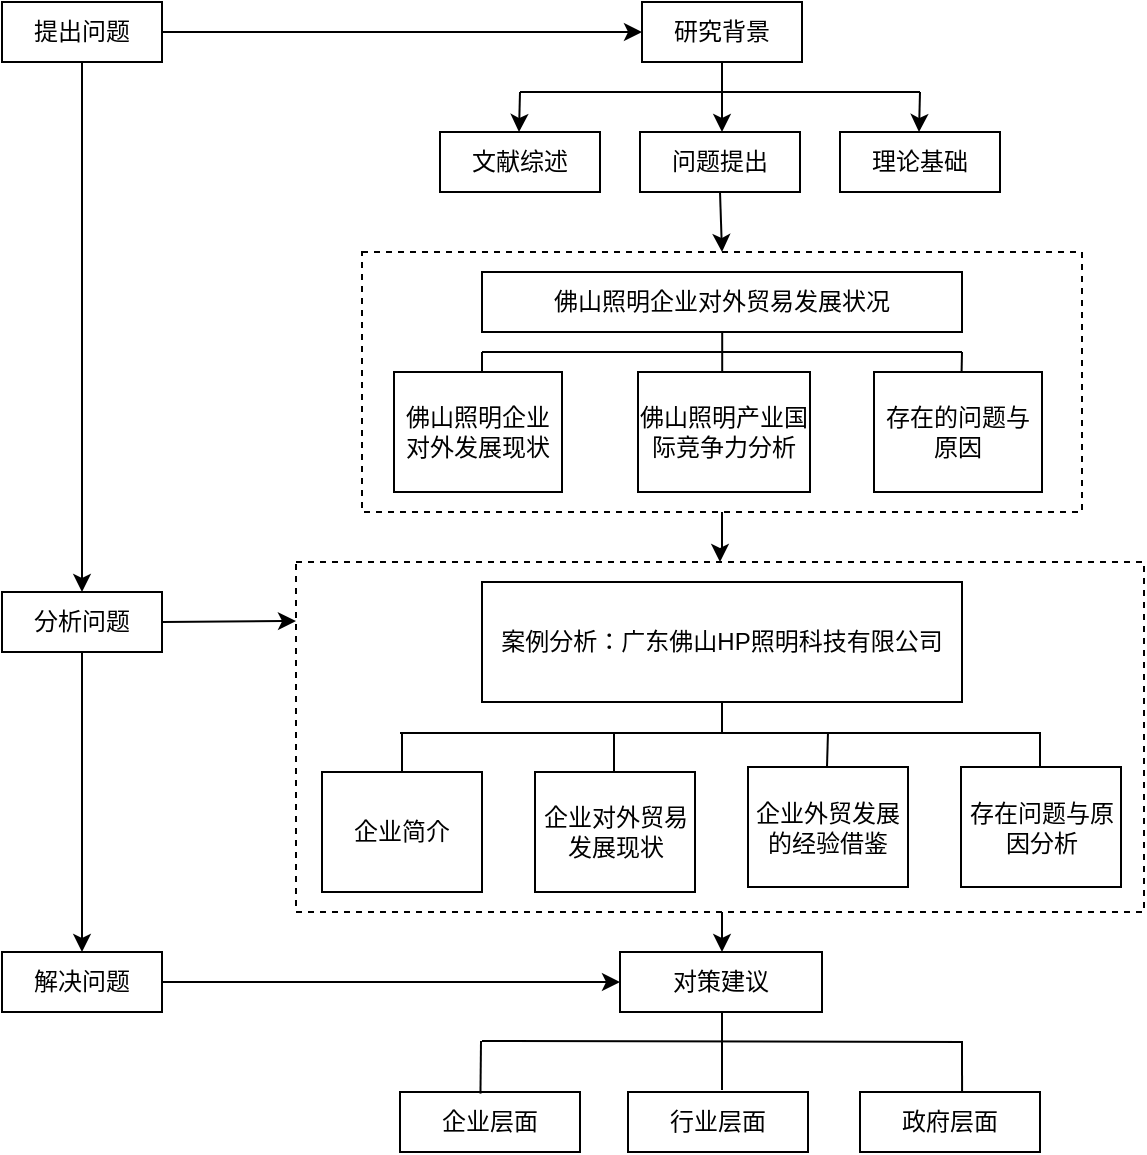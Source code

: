 <mxfile pages="1" version="11.2.6" type="github"><diagram id="teVL9QyZM6MfTBadoQLR" name="Page-1"><mxGraphModel dx="652" dy="1170" grid="0" gridSize="10" guides="1" tooltips="1" connect="1" arrows="1" fold="1" page="1" pageScale="1" pageWidth="827" pageHeight="1169" background="none" math="0" shadow="0"><root><mxCell id="0"/><mxCell id="1" parent="0"/><mxCell id="7cR2skiXvAcb6wSnvtCO-29" value="" style="rounded=0;whiteSpace=wrap;html=1;fontFamily=Helvetica;fillColor=none;dashed=1;" vertex="1" parent="1"><mxGeometry x="220" y="170" width="360" height="130" as="geometry"/></mxCell><mxCell id="7cR2skiXvAcb6wSnvtCO-30" value="" style="rounded=0;whiteSpace=wrap;html=1;dashed=1;fillColor=none;fontFamily=Helvetica;" vertex="1" parent="1"><mxGeometry x="187" y="325" width="424" height="175" as="geometry"/></mxCell><mxCell id="7cR2skiXvAcb6wSnvtCO-42" value="" style="edgeStyle=orthogonalEdgeStyle;rounded=0;orthogonalLoop=1;jettySize=auto;html=1;fontFamily=Helvetica;entryX=0.5;entryY=0;entryDx=0;entryDy=0;" edge="1" parent="1" source="7cR2skiXvAcb6wSnvtCO-2" target="7cR2skiXvAcb6wSnvtCO-23"><mxGeometry relative="1" as="geometry"><mxPoint x="80" y="175" as="targetPoint"/></mxGeometry></mxCell><mxCell id="7cR2skiXvAcb6wSnvtCO-2" value="提出问题" style="rounded=0;whiteSpace=wrap;html=1;fontFamily=Helvetica;" vertex="1" parent="1"><mxGeometry x="40" y="45" width="80" height="30" as="geometry"/></mxCell><mxCell id="7cR2skiXvAcb6wSnvtCO-53" value="" style="edgeStyle=orthogonalEdgeStyle;rounded=0;orthogonalLoop=1;jettySize=auto;html=1;fontFamily=Helvetica;" edge="1" parent="1" source="7cR2skiXvAcb6wSnvtCO-3"><mxGeometry relative="1" as="geometry"><mxPoint x="400" y="110" as="targetPoint"/></mxGeometry></mxCell><mxCell id="7cR2skiXvAcb6wSnvtCO-3" value="研究背景" style="rounded=0;whiteSpace=wrap;html=1;fontFamily=Helvetica;" vertex="1" parent="1"><mxGeometry x="360" y="45" width="80" height="30" as="geometry"/></mxCell><mxCell id="7cR2skiXvAcb6wSnvtCO-4" value="问题提出" style="rounded=0;whiteSpace=wrap;html=1;fontFamily=Helvetica;" vertex="1" parent="1"><mxGeometry x="359" y="110" width="80" height="30" as="geometry"/></mxCell><mxCell id="7cR2skiXvAcb6wSnvtCO-5" value="文献综述" style="rounded=0;whiteSpace=wrap;html=1;fontFamily=Helvetica;" vertex="1" parent="1"><mxGeometry x="259" y="110" width="80" height="30" as="geometry"/></mxCell><mxCell id="7cR2skiXvAcb6wSnvtCO-6" value="理论基础" style="rounded=0;whiteSpace=wrap;html=1;fontFamily=Helvetica;" vertex="1" parent="1"><mxGeometry x="459" y="110" width="80" height="30" as="geometry"/></mxCell><mxCell id="7cR2skiXvAcb6wSnvtCO-7" value="佛山照明企业对外贸易发展状况" style="rounded=0;whiteSpace=wrap;html=1;fontFamily=Helvetica;" vertex="1" parent="1"><mxGeometry x="280" y="180" width="240" height="30" as="geometry"/></mxCell><mxCell id="7cR2skiXvAcb6wSnvtCO-8" value="佛山照明企业对外发展现状" style="rounded=0;whiteSpace=wrap;html=1;fontFamily=Helvetica;" vertex="1" parent="1"><mxGeometry x="236" y="230" width="84" height="60" as="geometry"/></mxCell><mxCell id="7cR2skiXvAcb6wSnvtCO-9" value="存在的问题与原因" style="rounded=0;whiteSpace=wrap;html=1;fontFamily=Helvetica;" vertex="1" parent="1"><mxGeometry x="476" y="230" width="84" height="60" as="geometry"/></mxCell><mxCell id="7cR2skiXvAcb6wSnvtCO-11" value="佛山照明产业国际竞争力分析" style="rounded=0;whiteSpace=wrap;html=1;fontFamily=Helvetica;" vertex="1" parent="1"><mxGeometry x="358" y="230" width="86" height="60" as="geometry"/></mxCell><mxCell id="7cR2skiXvAcb6wSnvtCO-12" value="解决问题" style="rounded=0;whiteSpace=wrap;html=1;fontFamily=Helvetica;" vertex="1" parent="1"><mxGeometry x="40" y="520" width="80" height="30" as="geometry"/></mxCell><mxCell id="7cR2skiXvAcb6wSnvtCO-14" value="案例分析：广东佛山HP照明科技有限公司" style="rounded=0;whiteSpace=wrap;html=1;fontFamily=Helvetica;" vertex="1" parent="1"><mxGeometry x="280" y="335" width="240" height="60" as="geometry"/></mxCell><mxCell id="7cR2skiXvAcb6wSnvtCO-15" value="企业简介" style="rounded=0;whiteSpace=wrap;html=1;fontFamily=Helvetica;" vertex="1" parent="1"><mxGeometry x="200" y="430" width="80" height="60" as="geometry"/></mxCell><mxCell id="7cR2skiXvAcb6wSnvtCO-16" value="企业对外贸易发展现状" style="rounded=0;whiteSpace=wrap;html=1;fontFamily=Helvetica;" vertex="1" parent="1"><mxGeometry x="306.5" y="430" width="80" height="60" as="geometry"/></mxCell><mxCell id="7cR2skiXvAcb6wSnvtCO-17" value="企业外贸发展的经验借鉴" style="rounded=0;whiteSpace=wrap;html=1;fontFamily=Helvetica;" vertex="1" parent="1"><mxGeometry x="413" y="427.5" width="80" height="60" as="geometry"/></mxCell><mxCell id="7cR2skiXvAcb6wSnvtCO-18" value="存在问题与原因分析" style="rounded=0;whiteSpace=wrap;html=1;fontFamily=Helvetica;" vertex="1" parent="1"><mxGeometry x="519.5" y="427.5" width="80" height="60" as="geometry"/></mxCell><mxCell id="7cR2skiXvAcb6wSnvtCO-19" value="对策建议" style="rounded=0;whiteSpace=wrap;html=1;fontFamily=Helvetica;" vertex="1" parent="1"><mxGeometry x="349" y="520" width="101" height="30" as="geometry"/></mxCell><mxCell id="7cR2skiXvAcb6wSnvtCO-22" value="企业层面" style="rounded=0;whiteSpace=wrap;html=1;fontFamily=Helvetica;" vertex="1" parent="1"><mxGeometry x="239" y="590" width="90" height="30" as="geometry"/></mxCell><mxCell id="7cR2skiXvAcb6wSnvtCO-44" value="" style="edgeStyle=orthogonalEdgeStyle;rounded=0;orthogonalLoop=1;jettySize=auto;html=1;fontFamily=Helvetica;entryX=0.5;entryY=0;entryDx=0;entryDy=0;" edge="1" parent="1" source="7cR2skiXvAcb6wSnvtCO-23" target="7cR2skiXvAcb6wSnvtCO-12"><mxGeometry relative="1" as="geometry"><mxPoint x="80" y="450" as="targetPoint"/></mxGeometry></mxCell><mxCell id="7cR2skiXvAcb6wSnvtCO-23" value="分析问题" style="rounded=0;whiteSpace=wrap;html=1;fontFamily=Helvetica;" vertex="1" parent="1"><mxGeometry x="40" y="340" width="80" height="30" as="geometry"/></mxCell><mxCell id="7cR2skiXvAcb6wSnvtCO-24" value="行业层面" style="rounded=0;whiteSpace=wrap;html=1;fontFamily=Helvetica;" vertex="1" parent="1"><mxGeometry x="353" y="590" width="90" height="30" as="geometry"/></mxCell><mxCell id="7cR2skiXvAcb6wSnvtCO-25" value="政府层面" style="rounded=0;whiteSpace=wrap;html=1;fontFamily=Helvetica;" vertex="1" parent="1"><mxGeometry x="469" y="590" width="90" height="30" as="geometry"/></mxCell><mxCell id="7cR2skiXvAcb6wSnvtCO-26" value="" style="endArrow=classic;html=1;fontFamily=Helvetica;entryX=0;entryY=0.5;entryDx=0;entryDy=0;exitX=1;exitY=0.5;exitDx=0;exitDy=0;" edge="1" parent="1" source="7cR2skiXvAcb6wSnvtCO-2" target="7cR2skiXvAcb6wSnvtCO-3"><mxGeometry width="50" height="50" relative="1" as="geometry"><mxPoint x="170" y="59" as="sourcePoint"/><mxPoint x="255" y="59" as="targetPoint"/></mxGeometry></mxCell><mxCell id="7cR2skiXvAcb6wSnvtCO-38" value="" style="edgeStyle=orthogonalEdgeStyle;rounded=0;orthogonalLoop=1;jettySize=auto;html=1;fontFamily=Helvetica;" edge="1" parent="1" source="7cR2skiXvAcb6wSnvtCO-29" target="7cR2skiXvAcb6wSnvtCO-30"><mxGeometry relative="1" as="geometry"/></mxCell><mxCell id="7cR2skiXvAcb6wSnvtCO-32" value="" style="endArrow=classic;html=1;fontFamily=Helvetica;entryX=0;entryY=0.5;entryDx=0;entryDy=0;exitX=1;exitY=0.5;exitDx=0;exitDy=0;" edge="1" parent="1" source="7cR2skiXvAcb6wSnvtCO-12" target="7cR2skiXvAcb6wSnvtCO-19"><mxGeometry width="50" height="50" relative="1" as="geometry"><mxPoint x="190" y="535" as="sourcePoint"/><mxPoint x="240" y="485" as="targetPoint"/></mxGeometry></mxCell><mxCell id="7cR2skiXvAcb6wSnvtCO-33" value="" style="endArrow=classic;html=1;fontFamily=Helvetica;exitX=1;exitY=0.5;exitDx=0;exitDy=0;" edge="1" parent="1" source="7cR2skiXvAcb6wSnvtCO-23"><mxGeometry width="50" height="50" relative="1" as="geometry"><mxPoint x="137" y="354.5" as="sourcePoint"/><mxPoint x="187" y="354.5" as="targetPoint"/></mxGeometry></mxCell><mxCell id="7cR2skiXvAcb6wSnvtCO-54" value="" style="endArrow=none;html=1;fontFamily=Helvetica;" edge="1" parent="1"><mxGeometry width="50" height="50" relative="1" as="geometry"><mxPoint x="299" y="90" as="sourcePoint"/><mxPoint x="499" y="90" as="targetPoint"/></mxGeometry></mxCell><mxCell id="7cR2skiXvAcb6wSnvtCO-55" value="" style="endArrow=classic;html=1;fontFamily=Helvetica;" edge="1" parent="1"><mxGeometry width="50" height="50" relative="1" as="geometry"><mxPoint x="299" y="90" as="sourcePoint"/><mxPoint x="298.5" y="110" as="targetPoint"/></mxGeometry></mxCell><mxCell id="7cR2skiXvAcb6wSnvtCO-58" value="" style="endArrow=classic;html=1;fontFamily=Helvetica;" edge="1" parent="1"><mxGeometry width="50" height="50" relative="1" as="geometry"><mxPoint x="499" y="90" as="sourcePoint"/><mxPoint x="498.5" y="110" as="targetPoint"/></mxGeometry></mxCell><mxCell id="7cR2skiXvAcb6wSnvtCO-59" value="" style="endArrow=classic;html=1;fontFamily=Helvetica;exitX=0.5;exitY=1;exitDx=0;exitDy=0;entryX=0.5;entryY=0;entryDx=0;entryDy=0;" edge="1" parent="1" source="7cR2skiXvAcb6wSnvtCO-4" target="7cR2skiXvAcb6wSnvtCO-29"><mxGeometry width="50" height="50" relative="1" as="geometry"><mxPoint x="398.5" y="105" as="sourcePoint"/><mxPoint x="398.5" y="155" as="targetPoint"/></mxGeometry></mxCell><mxCell id="7cR2skiXvAcb6wSnvtCO-60" value="" style="endArrow=none;html=1;fontFamily=Helvetica;" edge="1" parent="1"><mxGeometry width="50" height="50" relative="1" as="geometry"><mxPoint x="280" y="220" as="sourcePoint"/><mxPoint x="520" y="220" as="targetPoint"/></mxGeometry></mxCell><mxCell id="7cR2skiXvAcb6wSnvtCO-61" value="" style="endArrow=none;html=1;fontFamily=Helvetica;" edge="1" parent="1"><mxGeometry width="50" height="50" relative="1" as="geometry"><mxPoint x="400.1" y="230" as="sourcePoint"/><mxPoint x="400.1" y="210" as="targetPoint"/></mxGeometry></mxCell><mxCell id="7cR2skiXvAcb6wSnvtCO-62" value="" style="endArrow=none;html=1;fontFamily=Helvetica;" edge="1" parent="1"><mxGeometry width="50" height="50" relative="1" as="geometry"><mxPoint x="280" y="230" as="sourcePoint"/><mxPoint x="280" y="220" as="targetPoint"/></mxGeometry></mxCell><mxCell id="7cR2skiXvAcb6wSnvtCO-63" value="" style="endArrow=none;html=1;fontFamily=Helvetica;" edge="1" parent="1"><mxGeometry width="50" height="50" relative="1" as="geometry"><mxPoint x="519.8" y="230" as="sourcePoint"/><mxPoint x="520" y="220" as="targetPoint"/></mxGeometry></mxCell><mxCell id="7cR2skiXvAcb6wSnvtCO-64" value="" style="endArrow=none;html=1;fontFamily=Helvetica;" edge="1" parent="1"><mxGeometry width="50" height="50" relative="1" as="geometry"><mxPoint x="239" y="410.5" as="sourcePoint"/><mxPoint x="559" y="410.5" as="targetPoint"/></mxGeometry></mxCell><mxCell id="7cR2skiXvAcb6wSnvtCO-65" value="" style="endArrow=none;html=1;fontFamily=Helvetica;" edge="1" parent="1"><mxGeometry width="50" height="50" relative="1" as="geometry"><mxPoint x="400" y="410" as="sourcePoint"/><mxPoint x="400" y="395" as="targetPoint"/></mxGeometry></mxCell><mxCell id="7cR2skiXvAcb6wSnvtCO-66" value="" style="endArrow=none;html=1;fontFamily=Helvetica;" edge="1" parent="1"><mxGeometry width="50" height="50" relative="1" as="geometry"><mxPoint x="240" y="430" as="sourcePoint"/><mxPoint x="240" y="410" as="targetPoint"/></mxGeometry></mxCell><mxCell id="7cR2skiXvAcb6wSnvtCO-69" value="" style="endArrow=none;html=1;fontFamily=Helvetica;" edge="1" parent="1"><mxGeometry width="50" height="50" relative="1" as="geometry"><mxPoint x="346" y="410" as="sourcePoint"/><mxPoint x="346" y="430" as="targetPoint"/></mxGeometry></mxCell><mxCell id="7cR2skiXvAcb6wSnvtCO-71" value="" style="endArrow=none;html=1;fontFamily=Helvetica;" edge="1" parent="1"><mxGeometry width="50" height="50" relative="1" as="geometry"><mxPoint x="452.5" y="427.5" as="sourcePoint"/><mxPoint x="453" y="410" as="targetPoint"/></mxGeometry></mxCell><mxCell id="7cR2skiXvAcb6wSnvtCO-72" value="" style="endArrow=none;html=1;fontFamily=Helvetica;" edge="1" parent="1"><mxGeometry width="50" height="50" relative="1" as="geometry"><mxPoint x="559" y="427.5" as="sourcePoint"/><mxPoint x="559" y="410" as="targetPoint"/></mxGeometry></mxCell><mxCell id="7cR2skiXvAcb6wSnvtCO-73" value="" style="endArrow=none;html=1;fontFamily=Helvetica;" edge="1" parent="1"><mxGeometry width="50" height="50" relative="1" as="geometry"><mxPoint x="280" y="564.5" as="sourcePoint"/><mxPoint x="520" y="565" as="targetPoint"/></mxGeometry></mxCell><mxCell id="7cR2skiXvAcb6wSnvtCO-74" value="" style="endArrow=none;html=1;fontFamily=Helvetica;" edge="1" parent="1"><mxGeometry width="50" height="50" relative="1" as="geometry"><mxPoint x="400" y="589" as="sourcePoint"/><mxPoint x="400" y="550" as="targetPoint"/></mxGeometry></mxCell><mxCell id="7cR2skiXvAcb6wSnvtCO-77" value="" style="endArrow=none;html=1;fontFamily=Helvetica;exitX=0.567;exitY=0;exitDx=0;exitDy=0;exitPerimeter=0;" edge="1" parent="1" source="7cR2skiXvAcb6wSnvtCO-25"><mxGeometry width="50" height="50" relative="1" as="geometry"><mxPoint x="520" y="584.5" as="sourcePoint"/><mxPoint x="520" y="564.5" as="targetPoint"/></mxGeometry></mxCell><mxCell id="7cR2skiXvAcb6wSnvtCO-78" value="" style="endArrow=none;html=1;fontFamily=Helvetica;exitX=0.447;exitY=0.027;exitDx=0;exitDy=0;exitPerimeter=0;" edge="1" parent="1" source="7cR2skiXvAcb6wSnvtCO-22"><mxGeometry width="50" height="50" relative="1" as="geometry"><mxPoint x="279.5" y="584.5" as="sourcePoint"/><mxPoint x="279.5" y="564.5" as="targetPoint"/></mxGeometry></mxCell><mxCell id="7cR2skiXvAcb6wSnvtCO-82" value="" style="endArrow=classic;html=1;fontFamily=Helvetica;" edge="1" parent="1"><mxGeometry width="50" height="50" relative="1" as="geometry"><mxPoint x="400" y="500" as="sourcePoint"/><mxPoint x="400" y="520" as="targetPoint"/></mxGeometry></mxCell></root></mxGraphModel></diagram></mxfile>